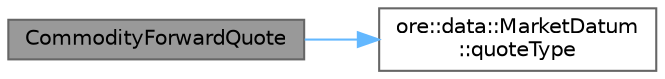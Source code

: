 digraph "CommodityForwardQuote"
{
 // INTERACTIVE_SVG=YES
 // LATEX_PDF_SIZE
  bgcolor="transparent";
  edge [fontname=Helvetica,fontsize=10,labelfontname=Helvetica,labelfontsize=10];
  node [fontname=Helvetica,fontsize=10,shape=box,height=0.2,width=0.4];
  rankdir="LR";
  Node1 [label="CommodityForwardQuote",height=0.2,width=0.4,color="gray40", fillcolor="grey60", style="filled", fontcolor="black",tooltip="Tenor based commodity forward constructor."];
  Node1 -> Node2 [color="steelblue1",style="solid"];
  Node2 [label="ore::data::MarketDatum\l::quoteType",height=0.2,width=0.4,color="grey40", fillcolor="white", style="filled",URL="$classore_1_1data_1_1_market_datum.html#aecdf3c2352a25c6fa7aa38aea51af304",tooltip=" "];
}
